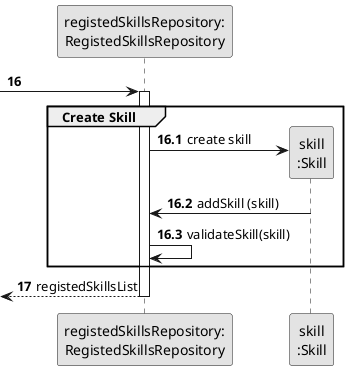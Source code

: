 @startuml
skinparam monochrome true
skinparam packageStyle rectangle
skinparam shadowing false

participant "registedSkillsRepository:\nRegistedSkillsRepository" as RegistedSkillsRepository
participant "skill\n:Skill" as TAREFA

autonumber 16
-> RegistedSkillsRepository:

autonumber 16.1
activate RegistedSkillsRepository
    group Create Skill

        RegistedSkillsRepository -> TAREFA**: create skill
        TAREFA -> RegistedSkillsRepository: addSkill (skill)

            RegistedSkillsRepository -> RegistedSkillsRepository: validateSkill(skill)

    end

    autonumber 17

    <-- RegistedSkillsRepository : registedSkillsList

deactivate RegistedSkillsRepository


@enduml